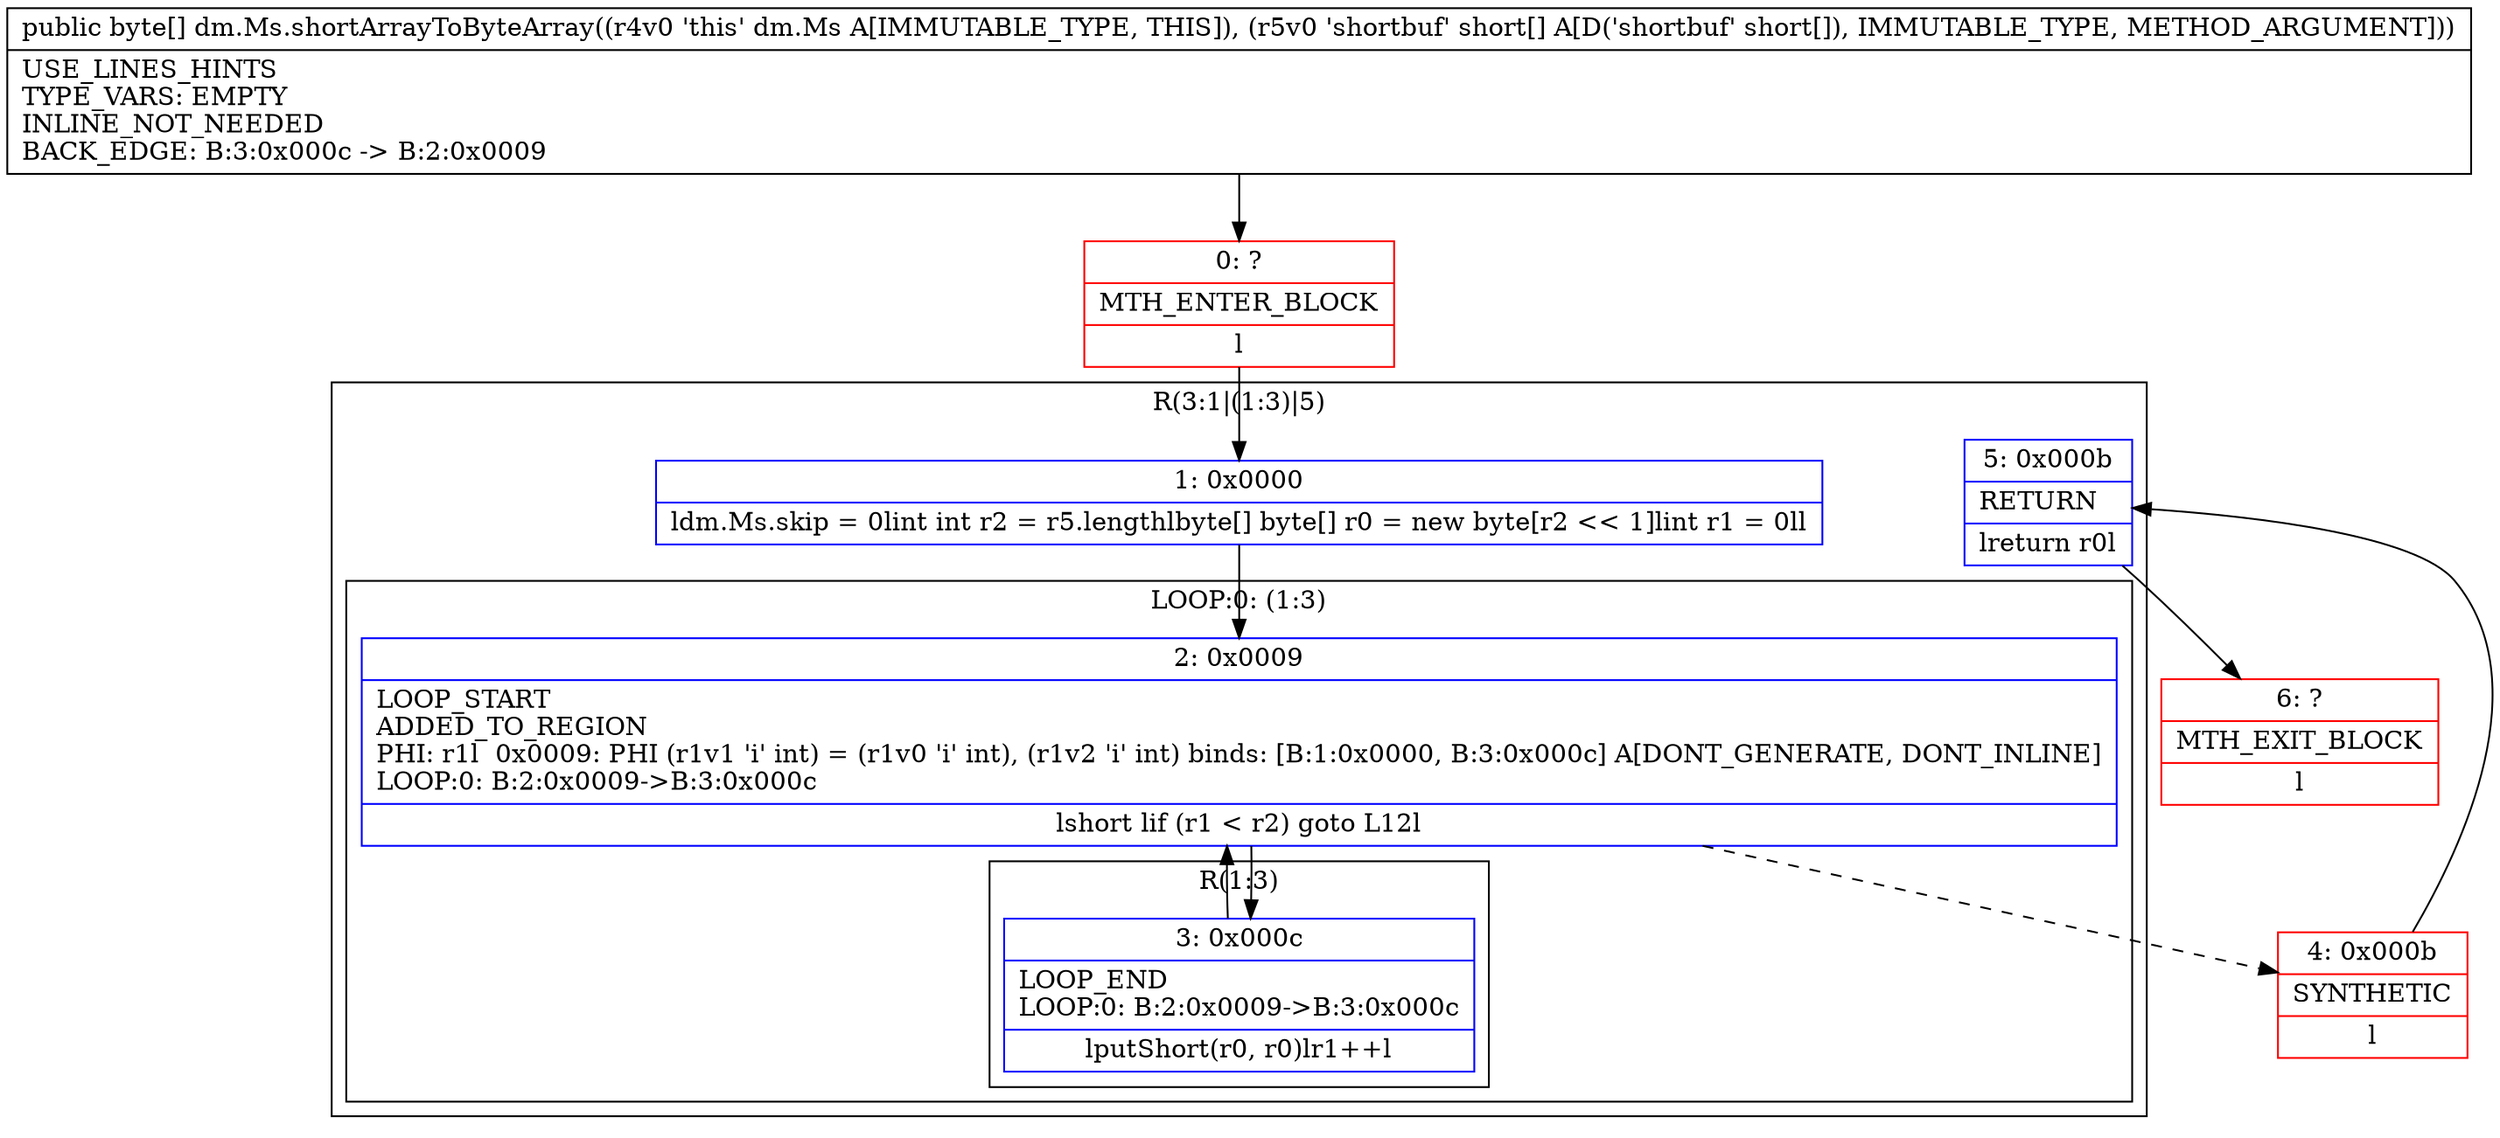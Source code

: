 digraph "CFG fordm.Ms.shortArrayToByteArray([S)[B" {
subgraph cluster_Region_1203416728 {
label = "R(3:1|(1:3)|5)";
node [shape=record,color=blue];
Node_1 [shape=record,label="{1\:\ 0x0000|ldm.Ms.skip = 0lint int r2 = r5.lengthlbyte[] byte[] r0 = new byte[r2 \<\< 1]lint r1 = 0ll}"];
subgraph cluster_LoopRegion_1388816776 {
label = "LOOP:0: (1:3)";
node [shape=record,color=blue];
Node_2 [shape=record,label="{2\:\ 0x0009|LOOP_START\lADDED_TO_REGION\lPHI: r1l  0x0009: PHI (r1v1 'i' int) = (r1v0 'i' int), (r1v2 'i' int) binds: [B:1:0x0000, B:3:0x000c] A[DONT_GENERATE, DONT_INLINE]\lLOOP:0: B:2:0x0009\-\>B:3:0x000c\l|lshort lif (r1 \< r2) goto L12l}"];
subgraph cluster_Region_1277380997 {
label = "R(1:3)";
node [shape=record,color=blue];
Node_3 [shape=record,label="{3\:\ 0x000c|LOOP_END\lLOOP:0: B:2:0x0009\-\>B:3:0x000c\l|lputShort(r0, r0)lr1++l}"];
}
}
Node_5 [shape=record,label="{5\:\ 0x000b|RETURN\l|lreturn r0l}"];
}
Node_0 [shape=record,color=red,label="{0\:\ ?|MTH_ENTER_BLOCK\l|l}"];
Node_4 [shape=record,color=red,label="{4\:\ 0x000b|SYNTHETIC\l|l}"];
Node_6 [shape=record,color=red,label="{6\:\ ?|MTH_EXIT_BLOCK\l|l}"];
MethodNode[shape=record,label="{public byte[] dm.Ms.shortArrayToByteArray((r4v0 'this' dm.Ms A[IMMUTABLE_TYPE, THIS]), (r5v0 'shortbuf' short[] A[D('shortbuf' short[]), IMMUTABLE_TYPE, METHOD_ARGUMENT]))  | USE_LINES_HINTS\lTYPE_VARS: EMPTY\lINLINE_NOT_NEEDED\lBACK_EDGE: B:3:0x000c \-\> B:2:0x0009\l}"];
MethodNode -> Node_0;
Node_1 -> Node_2;
Node_2 -> Node_3;
Node_2 -> Node_4[style=dashed];
Node_3 -> Node_2;
Node_5 -> Node_6;
Node_0 -> Node_1;
Node_4 -> Node_5;
}

